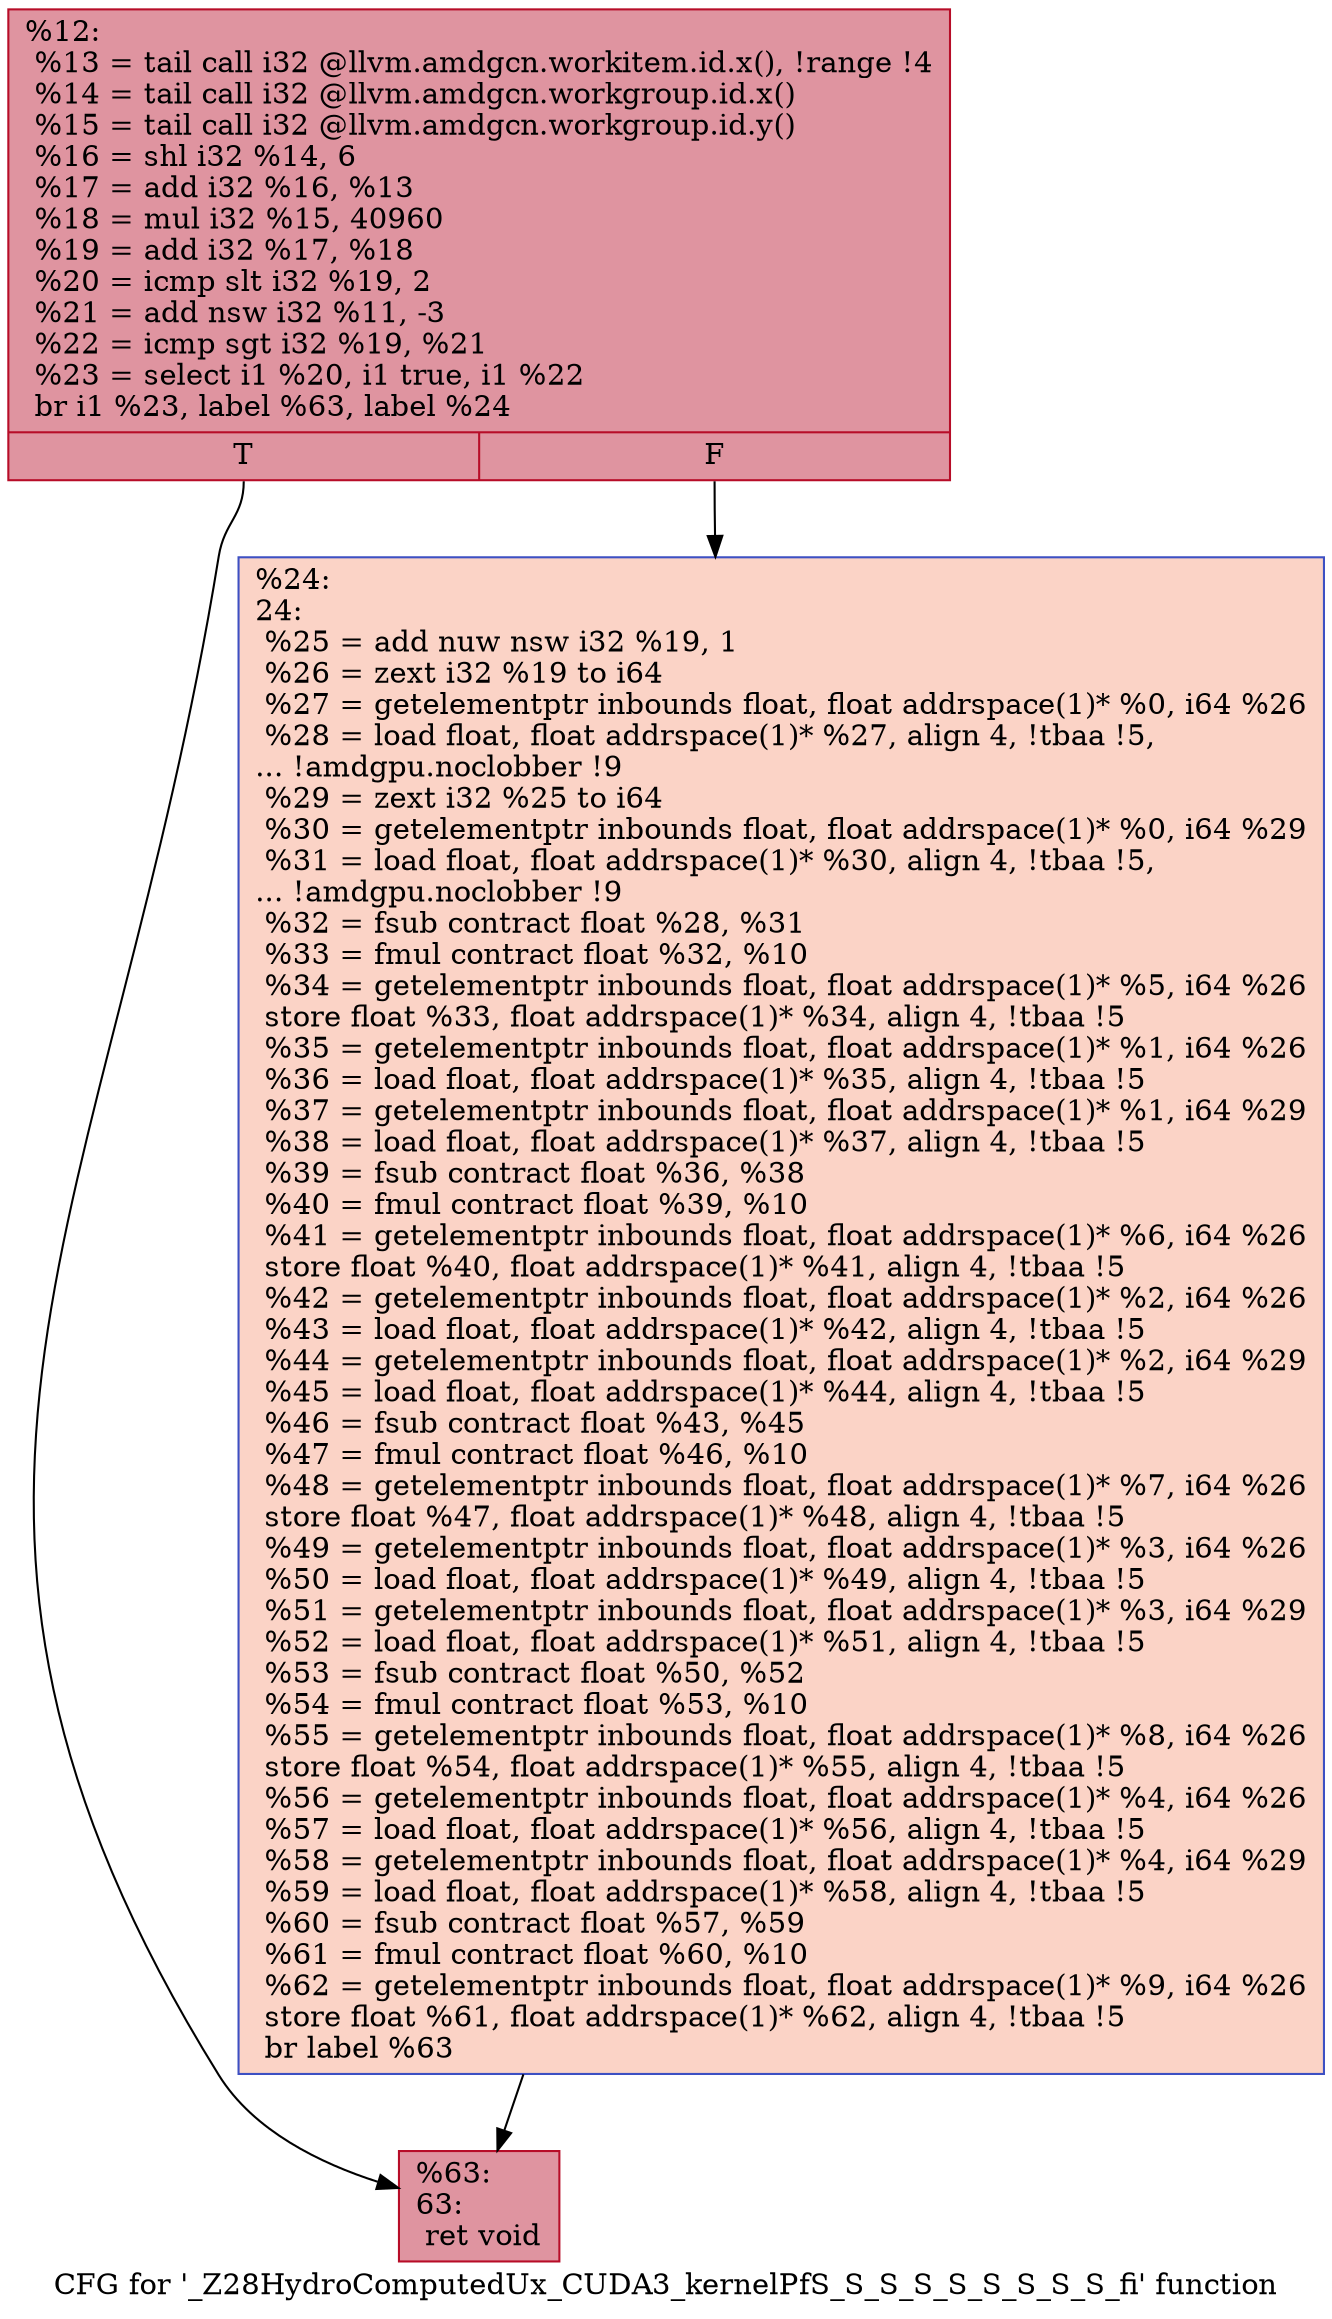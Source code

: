 digraph "CFG for '_Z28HydroComputedUx_CUDA3_kernelPfS_S_S_S_S_S_S_S_S_fi' function" {
	label="CFG for '_Z28HydroComputedUx_CUDA3_kernelPfS_S_S_S_S_S_S_S_S_fi' function";

	Node0x4fb9f80 [shape=record,color="#b70d28ff", style=filled, fillcolor="#b70d2870",label="{%12:\l  %13 = tail call i32 @llvm.amdgcn.workitem.id.x(), !range !4\l  %14 = tail call i32 @llvm.amdgcn.workgroup.id.x()\l  %15 = tail call i32 @llvm.amdgcn.workgroup.id.y()\l  %16 = shl i32 %14, 6\l  %17 = add i32 %16, %13\l  %18 = mul i32 %15, 40960\l  %19 = add i32 %17, %18\l  %20 = icmp slt i32 %19, 2\l  %21 = add nsw i32 %11, -3\l  %22 = icmp sgt i32 %19, %21\l  %23 = select i1 %20, i1 true, i1 %22\l  br i1 %23, label %63, label %24\l|{<s0>T|<s1>F}}"];
	Node0x4fb9f80:s0 -> Node0x4fbc920;
	Node0x4fb9f80:s1 -> Node0x4fbc9b0;
	Node0x4fbc9b0 [shape=record,color="#3d50c3ff", style=filled, fillcolor="#f59c7d70",label="{%24:\l24:                                               \l  %25 = add nuw nsw i32 %19, 1\l  %26 = zext i32 %19 to i64\l  %27 = getelementptr inbounds float, float addrspace(1)* %0, i64 %26\l  %28 = load float, float addrspace(1)* %27, align 4, !tbaa !5,\l... !amdgpu.noclobber !9\l  %29 = zext i32 %25 to i64\l  %30 = getelementptr inbounds float, float addrspace(1)* %0, i64 %29\l  %31 = load float, float addrspace(1)* %30, align 4, !tbaa !5,\l... !amdgpu.noclobber !9\l  %32 = fsub contract float %28, %31\l  %33 = fmul contract float %32, %10\l  %34 = getelementptr inbounds float, float addrspace(1)* %5, i64 %26\l  store float %33, float addrspace(1)* %34, align 4, !tbaa !5\l  %35 = getelementptr inbounds float, float addrspace(1)* %1, i64 %26\l  %36 = load float, float addrspace(1)* %35, align 4, !tbaa !5\l  %37 = getelementptr inbounds float, float addrspace(1)* %1, i64 %29\l  %38 = load float, float addrspace(1)* %37, align 4, !tbaa !5\l  %39 = fsub contract float %36, %38\l  %40 = fmul contract float %39, %10\l  %41 = getelementptr inbounds float, float addrspace(1)* %6, i64 %26\l  store float %40, float addrspace(1)* %41, align 4, !tbaa !5\l  %42 = getelementptr inbounds float, float addrspace(1)* %2, i64 %26\l  %43 = load float, float addrspace(1)* %42, align 4, !tbaa !5\l  %44 = getelementptr inbounds float, float addrspace(1)* %2, i64 %29\l  %45 = load float, float addrspace(1)* %44, align 4, !tbaa !5\l  %46 = fsub contract float %43, %45\l  %47 = fmul contract float %46, %10\l  %48 = getelementptr inbounds float, float addrspace(1)* %7, i64 %26\l  store float %47, float addrspace(1)* %48, align 4, !tbaa !5\l  %49 = getelementptr inbounds float, float addrspace(1)* %3, i64 %26\l  %50 = load float, float addrspace(1)* %49, align 4, !tbaa !5\l  %51 = getelementptr inbounds float, float addrspace(1)* %3, i64 %29\l  %52 = load float, float addrspace(1)* %51, align 4, !tbaa !5\l  %53 = fsub contract float %50, %52\l  %54 = fmul contract float %53, %10\l  %55 = getelementptr inbounds float, float addrspace(1)* %8, i64 %26\l  store float %54, float addrspace(1)* %55, align 4, !tbaa !5\l  %56 = getelementptr inbounds float, float addrspace(1)* %4, i64 %26\l  %57 = load float, float addrspace(1)* %56, align 4, !tbaa !5\l  %58 = getelementptr inbounds float, float addrspace(1)* %4, i64 %29\l  %59 = load float, float addrspace(1)* %58, align 4, !tbaa !5\l  %60 = fsub contract float %57, %59\l  %61 = fmul contract float %60, %10\l  %62 = getelementptr inbounds float, float addrspace(1)* %9, i64 %26\l  store float %61, float addrspace(1)* %62, align 4, !tbaa !5\l  br label %63\l}"];
	Node0x4fbc9b0 -> Node0x4fbc920;
	Node0x4fbc920 [shape=record,color="#b70d28ff", style=filled, fillcolor="#b70d2870",label="{%63:\l63:                                               \l  ret void\l}"];
}
